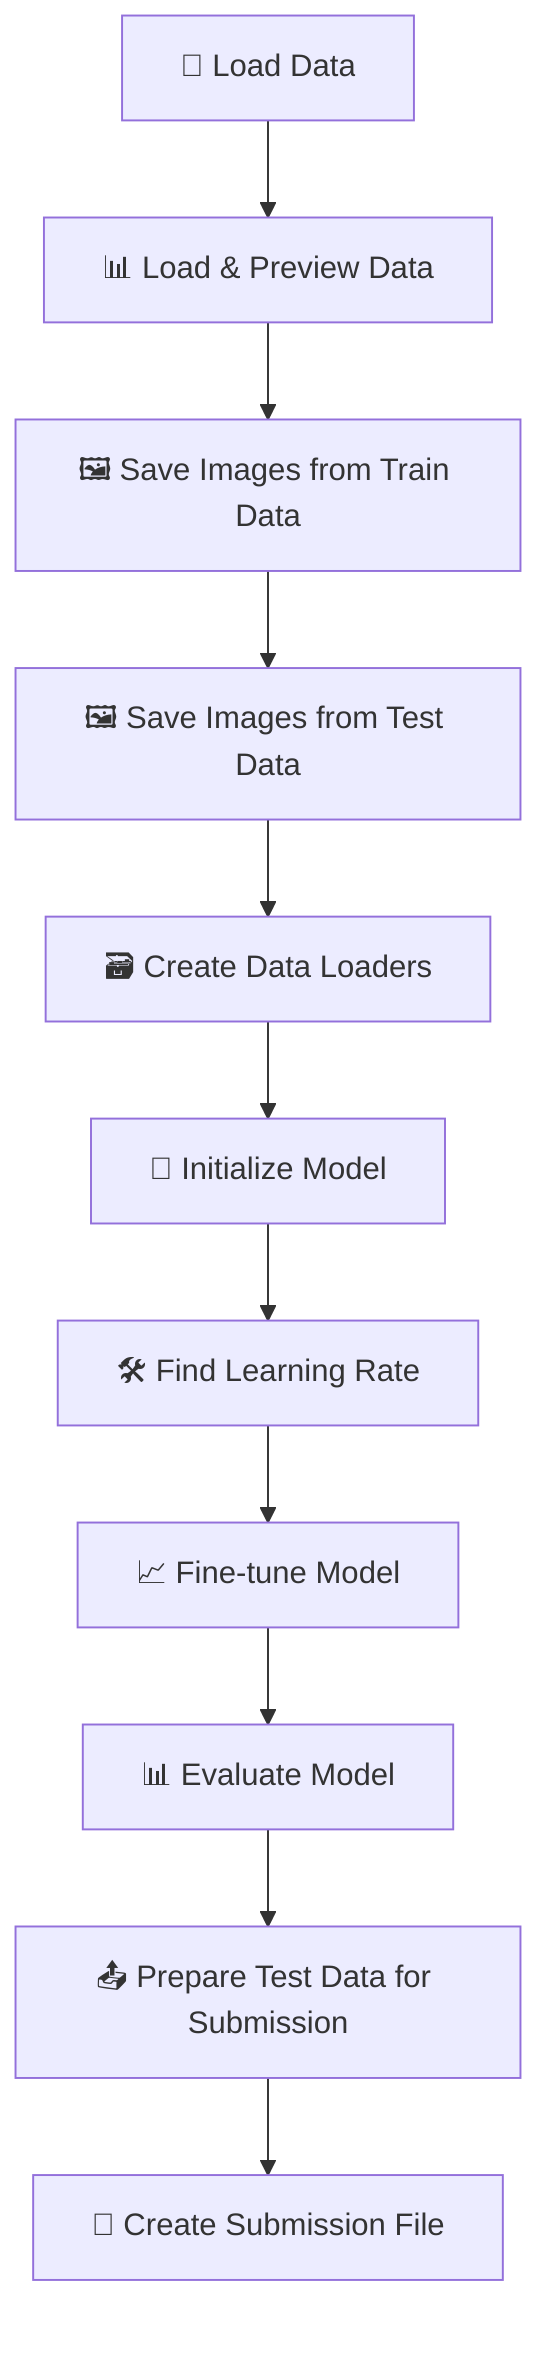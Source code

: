 graph TD;
    A["📁 Load Data"] --> B["📊 Load & Preview Data"];
    B --> C["🖼️ Save Images from Train Data"];
    C --> D["🖼️ Save Images from Test Data"];
    D --> E["🗃️ Create Data Loaders"];
    E --> F["🧠 Initialize Model"];
    F --> G["🛠️ Find Learning Rate"];
    G --> H["📈 Fine-tune Model"];
    H --> I["📊 Evaluate Model"];
    I --> J["📤 Prepare Test Data for Submission"];
    J --> K["📄 Create Submission File"];
